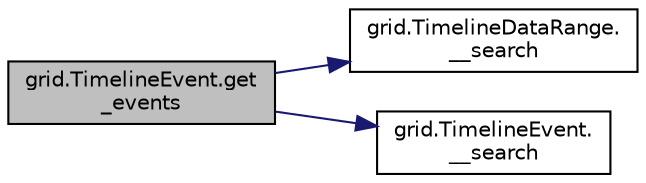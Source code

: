 digraph "grid.TimelineEvent.get_events"
{
 // LATEX_PDF_SIZE
  edge [fontname="Helvetica",fontsize="10",labelfontname="Helvetica",labelfontsize="10"];
  node [fontname="Helvetica",fontsize="10",shape=record];
  rankdir="LR";
  Node1 [label="grid.TimelineEvent.get\l_events",height=0.2,width=0.4,color="black", fillcolor="grey75", style="filled", fontcolor="black",tooltip="Get Events."];
  Node1 -> Node2 [color="midnightblue",fontsize="10",style="solid",fontname="Helvetica"];
  Node2 [label="grid.TimelineDataRange.\l__search",height=0.2,width=0.4,color="black", fillcolor="white", style="filled",URL="$classgrid_1_1_timeline_data_range.html#a1fc283140a2b2ff45533bfa2214441cf",tooltip="Search."];
  Node1 -> Node3 [color="midnightblue",fontsize="10",style="solid",fontname="Helvetica"];
  Node3 [label="grid.TimelineEvent.\l__search",height=0.2,width=0.4,color="black", fillcolor="white", style="filled",URL="$classgrid_1_1_timeline_event.html#acacf857c495ea6c957fabf0c097e37db",tooltip="Search function."];
}
